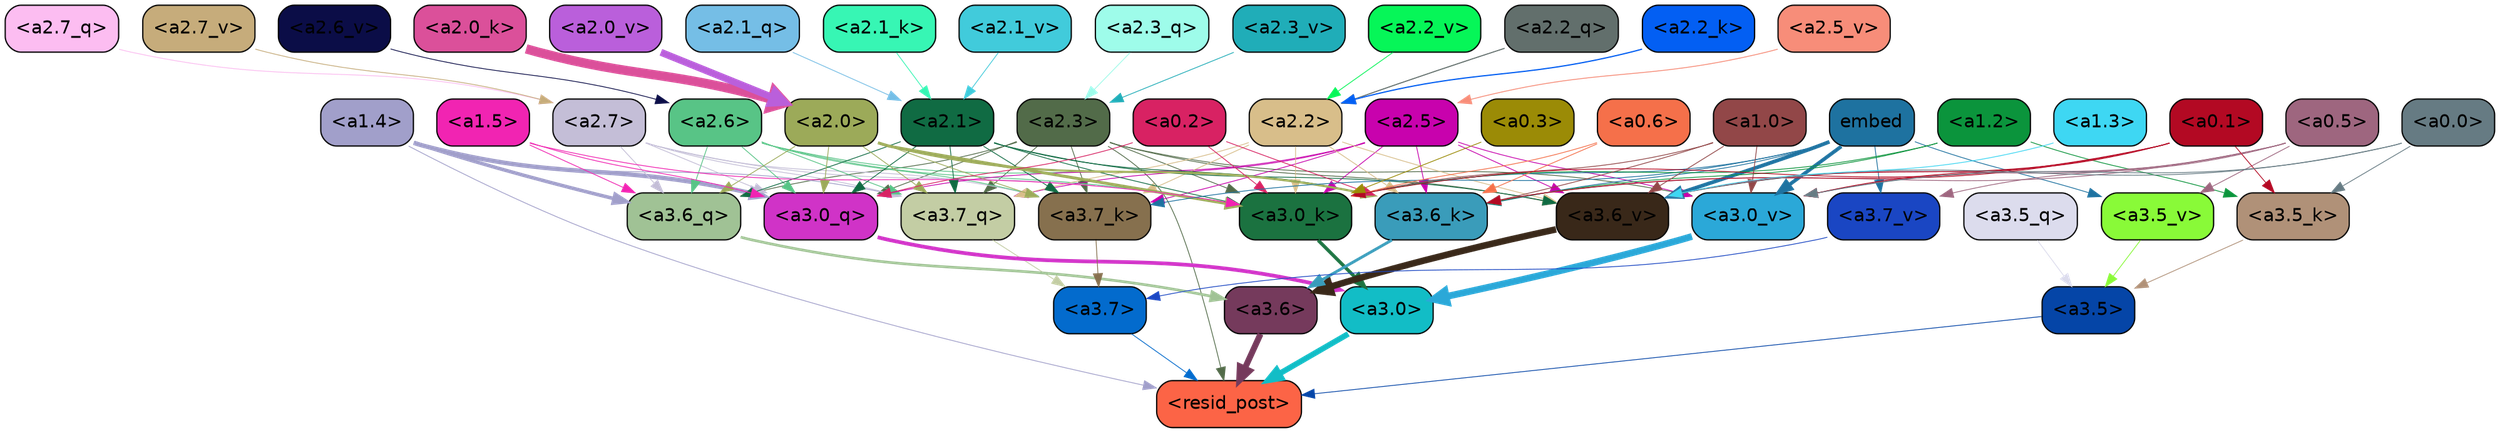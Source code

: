 strict digraph "" {
	graph [bgcolor=transparent,
		layout=dot,
		overlap=false,
		splines=true
	];
	"<a3.7>"	[color=black,
		fillcolor="#036bcd",
		fontname=Helvetica,
		shape=box,
		style="filled, rounded"];
	"<resid_post>"	[color=black,
		fillcolor="#fc6446",
		fontname=Helvetica,
		shape=box,
		style="filled, rounded"];
	"<a3.7>" -> "<resid_post>"	[color="#036bcd",
		penwidth=0.6];
	"<a3.6>"	[color=black,
		fillcolor="#753a5c",
		fontname=Helvetica,
		shape=box,
		style="filled, rounded"];
	"<a3.6>" -> "<resid_post>"	[color="#753a5c",
		penwidth=4.646730065345764];
	"<a3.5>"	[color=black,
		fillcolor="#0545a7",
		fontname=Helvetica,
		shape=box,
		style="filled, rounded"];
	"<a3.5>" -> "<resid_post>"	[color="#0545a7",
		penwidth=0.6];
	"<a3.0>"	[color=black,
		fillcolor="#12bdc6",
		fontname=Helvetica,
		shape=box,
		style="filled, rounded"];
	"<a3.0>" -> "<resid_post>"	[color="#12bdc6",
		penwidth=4.323132634162903];
	"<a2.3>"	[color=black,
		fillcolor="#526b49",
		fontname=Helvetica,
		shape=box,
		style="filled, rounded"];
	"<a2.3>" -> "<resid_post>"	[color="#526b49",
		penwidth=0.6];
	"<a3.7_q>"	[color=black,
		fillcolor="#c3cda4",
		fontname=Helvetica,
		shape=box,
		style="filled, rounded"];
	"<a2.3>" -> "<a3.7_q>"	[color="#526b49",
		penwidth=0.6];
	"<a3.6_q>"	[color=black,
		fillcolor="#a0c295",
		fontname=Helvetica,
		shape=box,
		style="filled, rounded"];
	"<a2.3>" -> "<a3.6_q>"	[color="#526b49",
		penwidth=0.6];
	"<a3.0_q>"	[color=black,
		fillcolor="#d033c7",
		fontname=Helvetica,
		shape=box,
		style="filled, rounded"];
	"<a2.3>" -> "<a3.0_q>"	[color="#526b49",
		penwidth=0.6];
	"<a3.7_k>"	[color=black,
		fillcolor="#86704e",
		fontname=Helvetica,
		shape=box,
		style="filled, rounded"];
	"<a2.3>" -> "<a3.7_k>"	[color="#526b49",
		penwidth=0.6];
	"<a3.0_k>"	[color=black,
		fillcolor="#1b7240",
		fontname=Helvetica,
		shape=box,
		style="filled, rounded"];
	"<a2.3>" -> "<a3.0_k>"	[color="#526b49",
		penwidth=0.6];
	"<a3.6_v>"	[color=black,
		fillcolor="#392819",
		fontname=Helvetica,
		shape=box,
		style="filled, rounded"];
	"<a2.3>" -> "<a3.6_v>"	[color="#526b49",
		penwidth=0.6];
	"<a3.0_v>"	[color=black,
		fillcolor="#2ba8d8",
		fontname=Helvetica,
		shape=box,
		style="filled, rounded"];
	"<a2.3>" -> "<a3.0_v>"	[color="#526b49",
		penwidth=0.6];
	"<a1.4>"	[color=black,
		fillcolor="#a19fca",
		fontname=Helvetica,
		shape=box,
		style="filled, rounded"];
	"<a1.4>" -> "<resid_post>"	[color="#a19fca",
		penwidth=0.6];
	"<a1.4>" -> "<a3.7_q>"	[color="#a19fca",
		penwidth=0.6];
	"<a1.4>" -> "<a3.6_q>"	[color="#a19fca",
		penwidth=2.700703263282776];
	"<a1.4>" -> "<a3.0_q>"	[color="#a19fca",
		penwidth=3.34255850315094];
	"<a3.7_q>" -> "<a3.7>"	[color="#c3cda4",
		penwidth=0.6];
	"<a3.6_q>" -> "<a3.6>"	[color="#a0c295",
		penwidth=2.03758105635643];
	"<a3.5_q>"	[color=black,
		fillcolor="#dcdced",
		fontname=Helvetica,
		shape=box,
		style="filled, rounded"];
	"<a3.5_q>" -> "<a3.5>"	[color="#dcdced",
		penwidth=0.6];
	"<a3.0_q>" -> "<a3.0>"	[color="#d033c7",
		penwidth=2.8638100624084473];
	"<a3.7_k>" -> "<a3.7>"	[color="#86704e",
		penwidth=0.6];
	"<a3.6_k>"	[color=black,
		fillcolor="#3a9cba",
		fontname=Helvetica,
		shape=box,
		style="filled, rounded"];
	"<a3.6_k>" -> "<a3.6>"	[color="#3a9cba",
		penwidth=2.174198240041733];
	"<a3.5_k>"	[color=black,
		fillcolor="#b09178",
		fontname=Helvetica,
		shape=box,
		style="filled, rounded"];
	"<a3.5_k>" -> "<a3.5>"	[color="#b09178",
		penwidth=0.6];
	"<a3.0_k>" -> "<a3.0>"	[color="#1b7240",
		penwidth=2.6274144649505615];
	"<a3.7_v>"	[color=black,
		fillcolor="#1a46c3",
		fontname=Helvetica,
		shape=box,
		style="filled, rounded"];
	"<a3.7_v>" -> "<a3.7>"	[color="#1a46c3",
		penwidth=0.6];
	"<a3.6_v>" -> "<a3.6>"	[color="#392819",
		penwidth=5.002329230308533];
	"<a3.5_v>"	[color=black,
		fillcolor="#89fa38",
		fontname=Helvetica,
		shape=box,
		style="filled, rounded"];
	"<a3.5_v>" -> "<a3.5>"	[color="#89fa38",
		penwidth=0.6];
	"<a3.0_v>" -> "<a3.0>"	[color="#2ba8d8",
		penwidth=5.188832879066467];
	"<a2.7>"	[color=black,
		fillcolor="#c4bed7",
		fontname=Helvetica,
		shape=box,
		style="filled, rounded"];
	"<a2.7>" -> "<a3.7_q>"	[color="#c4bed7",
		penwidth=0.6];
	"<a2.7>" -> "<a3.6_q>"	[color="#c4bed7",
		penwidth=0.6];
	"<a2.7>" -> "<a3.0_q>"	[color="#c4bed7",
		penwidth=0.6];
	"<a2.7>" -> "<a3.7_k>"	[color="#c4bed7",
		penwidth=0.6];
	"<a2.7>" -> "<a3.0_k>"	[color="#c4bed7",
		penwidth=0.6];
	"<a2.6>"	[color=black,
		fillcolor="#58c486",
		fontname=Helvetica,
		shape=box,
		style="filled, rounded"];
	"<a2.6>" -> "<a3.7_q>"	[color="#58c486",
		penwidth=0.6];
	"<a2.6>" -> "<a3.6_q>"	[color="#58c486",
		penwidth=0.6];
	"<a2.6>" -> "<a3.0_q>"	[color="#58c486",
		penwidth=0.6];
	"<a2.6>" -> "<a3.7_k>"	[color="#58c486",
		penwidth=0.6];
	"<a2.6>" -> "<a3.6_k>"	[color="#58c486",
		penwidth=0.6];
	"<a2.6>" -> "<a3.0_k>"	[color="#58c486",
		penwidth=0.6];
	"<a2.5>"	[color=black,
		fillcolor="#c802ad",
		fontname=Helvetica,
		shape=box,
		style="filled, rounded"];
	"<a2.5>" -> "<a3.7_q>"	[color="#c802ad",
		penwidth=0.6];
	"<a2.5>" -> "<a3.0_q>"	[color="#c802ad",
		penwidth=0.6];
	"<a2.5>" -> "<a3.7_k>"	[color="#c802ad",
		penwidth=0.6];
	"<a2.5>" -> "<a3.6_k>"	[color="#c802ad",
		penwidth=0.6];
	"<a2.5>" -> "<a3.0_k>"	[color="#c802ad",
		penwidth=0.6];
	"<a2.5>" -> "<a3.6_v>"	[color="#c802ad",
		penwidth=0.6];
	"<a2.5>" -> "<a3.0_v>"	[color="#c802ad",
		penwidth=0.6];
	"<a2.2>"	[color=black,
		fillcolor="#d8be8a",
		fontname=Helvetica,
		shape=box,
		style="filled, rounded"];
	"<a2.2>" -> "<a3.7_q>"	[color="#d8be8a",
		penwidth=0.6];
	"<a2.2>" -> "<a3.7_k>"	[color="#d8be8a",
		penwidth=0.6];
	"<a2.2>" -> "<a3.6_k>"	[color="#d8be8a",
		penwidth=0.6];
	"<a2.2>" -> "<a3.0_k>"	[color="#d8be8a",
		penwidth=0.6];
	"<a2.2>" -> "<a3.6_v>"	[color="#d8be8a",
		penwidth=0.6];
	"<a2.1>"	[color=black,
		fillcolor="#106b43",
		fontname=Helvetica,
		shape=box,
		style="filled, rounded"];
	"<a2.1>" -> "<a3.7_q>"	[color="#106b43",
		penwidth=0.6];
	"<a2.1>" -> "<a3.6_q>"	[color="#106b43",
		penwidth=0.6];
	"<a2.1>" -> "<a3.0_q>"	[color="#106b43",
		penwidth=0.6];
	"<a2.1>" -> "<a3.7_k>"	[color="#106b43",
		penwidth=0.6];
	"<a2.1>" -> "<a3.6_k>"	[color="#106b43",
		penwidth=0.6];
	"<a2.1>" -> "<a3.0_k>"	[color="#106b43",
		penwidth=0.6];
	"<a2.1>" -> "<a3.6_v>"	[color="#106b43",
		penwidth=0.6];
	"<a2.0>"	[color=black,
		fillcolor="#9caa59",
		fontname=Helvetica,
		shape=box,
		style="filled, rounded"];
	"<a2.0>" -> "<a3.7_q>"	[color="#9caa59",
		penwidth=0.6];
	"<a2.0>" -> "<a3.6_q>"	[color="#9caa59",
		penwidth=0.6];
	"<a2.0>" -> "<a3.0_q>"	[color="#9caa59",
		penwidth=0.6];
	"<a2.0>" -> "<a3.7_k>"	[color="#9caa59",
		penwidth=0.6];
	"<a2.0>" -> "<a3.6_k>"	[color="#9caa59",
		penwidth=1.6454488784074783];
	"<a2.0>" -> "<a3.0_k>"	[color="#9caa59",
		penwidth=2.2218968719244003];
	"<a1.5>"	[color=black,
		fillcolor="#f124b2",
		fontname=Helvetica,
		shape=box,
		style="filled, rounded"];
	"<a1.5>" -> "<a3.6_q>"	[color="#f124b2",
		penwidth=0.6];
	"<a1.5>" -> "<a3.0_q>"	[color="#f124b2",
		penwidth=0.6];
	"<a1.5>" -> "<a3.0_k>"	[color="#f124b2",
		penwidth=0.6];
	"<a0.2>"	[color=black,
		fillcolor="#d82263",
		fontname=Helvetica,
		shape=box,
		style="filled, rounded"];
	"<a0.2>" -> "<a3.0_q>"	[color="#d82263",
		penwidth=0.6];
	"<a0.2>" -> "<a3.6_k>"	[color="#d82263",
		penwidth=0.6];
	"<a0.2>" -> "<a3.0_k>"	[color="#d82263",
		penwidth=0.6];
	embed	[color=black,
		fillcolor="#1e72a0",
		fontname=Helvetica,
		shape=box,
		style="filled, rounded"];
	embed -> "<a3.7_k>"	[color="#1e72a0",
		penwidth=0.6];
	embed -> "<a3.6_k>"	[color="#1e72a0",
		penwidth=0.6];
	embed -> "<a3.0_k>"	[color="#1e72a0",
		penwidth=0.6];
	embed -> "<a3.7_v>"	[color="#1e72a0",
		penwidth=0.6];
	embed -> "<a3.6_v>"	[color="#1e72a0",
		penwidth=2.8301228284835815];
	embed -> "<a3.5_v>"	[color="#1e72a0",
		penwidth=0.6];
	embed -> "<a3.0_v>"	[color="#1e72a0",
		penwidth=2.7660785913467407];
	"<a1.2>"	[color=black,
		fillcolor="#0b943c",
		fontname=Helvetica,
		shape=box,
		style="filled, rounded"];
	"<a1.2>" -> "<a3.6_k>"	[color="#0b943c",
		penwidth=0.6];
	"<a1.2>" -> "<a3.5_k>"	[color="#0b943c",
		penwidth=0.6];
	"<a1.2>" -> "<a3.0_k>"	[color="#0b943c",
		penwidth=0.6];
	"<a1.0>"	[color=black,
		fillcolor="#924748",
		fontname=Helvetica,
		shape=box,
		style="filled, rounded"];
	"<a1.0>" -> "<a3.6_k>"	[color="#924748",
		penwidth=0.6];
	"<a1.0>" -> "<a3.0_k>"	[color="#924748",
		penwidth=0.6];
	"<a1.0>" -> "<a3.6_v>"	[color="#924748",
		penwidth=0.6];
	"<a1.0>" -> "<a3.0_v>"	[color="#924748",
		penwidth=0.6];
	"<a0.6>"	[color=black,
		fillcolor="#f5704a",
		fontname=Helvetica,
		shape=box,
		style="filled, rounded"];
	"<a0.6>" -> "<a3.6_k>"	[color="#f5704a",
		penwidth=0.6];
	"<a0.6>" -> "<a3.0_k>"	[color="#f5704a",
		penwidth=0.6];
	"<a0.5>"	[color=black,
		fillcolor="#9e667f",
		fontname=Helvetica,
		shape=box,
		style="filled, rounded"];
	"<a0.5>" -> "<a3.6_k>"	[color="#9e667f",
		penwidth=0.6];
	"<a0.5>" -> "<a3.7_v>"	[color="#9e667f",
		penwidth=0.6];
	"<a0.5>" -> "<a3.6_v>"	[color="#9e667f",
		penwidth=0.6];
	"<a0.5>" -> "<a3.5_v>"	[color="#9e667f",
		penwidth=0.6];
	"<a0.5>" -> "<a3.0_v>"	[color="#9e667f",
		penwidth=0.6124261617660522];
	"<a0.1>"	[color=black,
		fillcolor="#b30923",
		fontname=Helvetica,
		shape=box,
		style="filled, rounded"];
	"<a0.1>" -> "<a3.6_k>"	[color="#b30923",
		penwidth=0.6];
	"<a0.1>" -> "<a3.5_k>"	[color="#b30923",
		penwidth=0.6];
	"<a0.1>" -> "<a3.0_k>"	[color="#b30923",
		penwidth=0.6];
	"<a0.1>" -> "<a3.6_v>"	[color="#b30923",
		penwidth=0.6];
	"<a0.1>" -> "<a3.0_v>"	[color="#b30923",
		penwidth=0.6];
	"<a0.0>"	[color=black,
		fillcolor="#667b83",
		fontname=Helvetica,
		shape=box,
		style="filled, rounded"];
	"<a0.0>" -> "<a3.5_k>"	[color="#667b83",
		penwidth=0.6];
	"<a0.0>" -> "<a3.6_v>"	[color="#667b83",
		penwidth=0.6];
	"<a0.0>" -> "<a3.0_v>"	[color="#667b83",
		penwidth=0.6];
	"<a0.3>"	[color=black,
		fillcolor="#9b8b06",
		fontname=Helvetica,
		shape=box,
		style="filled, rounded"];
	"<a0.3>" -> "<a3.0_k>"	[color="#9b8b06",
		penwidth=0.6];
	"<a1.3>"	[color=black,
		fillcolor="#3ed7f3",
		fontname=Helvetica,
		shape=box,
		style="filled, rounded"];
	"<a1.3>" -> "<a3.6_v>"	[color="#3ed7f3",
		penwidth=0.6];
	"<a2.7_q>"	[color=black,
		fillcolor="#fcbdf1",
		fontname=Helvetica,
		shape=box,
		style="filled, rounded"];
	"<a2.7_q>" -> "<a2.7>"	[color="#fcbdf1",
		penwidth=0.6];
	"<a2.3_q>"	[color=black,
		fillcolor="#9efcea",
		fontname=Helvetica,
		shape=box,
		style="filled, rounded"];
	"<a2.3_q>" -> "<a2.3>"	[color="#9efcea",
		penwidth=0.6];
	"<a2.2_q>"	[color=black,
		fillcolor="#626f6c",
		fontname=Helvetica,
		shape=box,
		style="filled, rounded"];
	"<a2.2_q>" -> "<a2.2>"	[color="#626f6c",
		penwidth=0.8114519119262695];
	"<a2.1_q>"	[color=black,
		fillcolor="#75bee6",
		fontname=Helvetica,
		shape=box,
		style="filled, rounded"];
	"<a2.1_q>" -> "<a2.1>"	[color="#75bee6",
		penwidth=0.6];
	"<a2.2_k>"	[color=black,
		fillcolor="#035ff3",
		fontname=Helvetica,
		shape=box,
		style="filled, rounded"];
	"<a2.2_k>" -> "<a2.2>"	[color="#035ff3",
		penwidth=0.9331893920898438];
	"<a2.1_k>"	[color=black,
		fillcolor="#37f6b4",
		fontname=Helvetica,
		shape=box,
		style="filled, rounded"];
	"<a2.1_k>" -> "<a2.1>"	[color="#37f6b4",
		penwidth=0.6];
	"<a2.0_k>"	[color=black,
		fillcolor="#db509a",
		fontname=Helvetica,
		shape=box,
		style="filled, rounded"];
	"<a2.0_k>" -> "<a2.0>"	[color="#db509a",
		penwidth=7.158664226531982];
	"<a2.7_v>"	[color=black,
		fillcolor="#c6ac7b",
		fontname=Helvetica,
		shape=box,
		style="filled, rounded"];
	"<a2.7_v>" -> "<a2.7>"	[color="#c6ac7b",
		penwidth=0.6];
	"<a2.6_v>"	[color=black,
		fillcolor="#0b0d47",
		fontname=Helvetica,
		shape=box,
		style="filled, rounded"];
	"<a2.6_v>" -> "<a2.6>"	[color="#0b0d47",
		penwidth=0.6];
	"<a2.5_v>"	[color=black,
		fillcolor="#f78d79",
		fontname=Helvetica,
		shape=box,
		style="filled, rounded"];
	"<a2.5_v>" -> "<a2.5>"	[color="#f78d79",
		penwidth=0.6657319068908691];
	"<a2.3_v>"	[color=black,
		fillcolor="#20adb8",
		fontname=Helvetica,
		shape=box,
		style="filled, rounded"];
	"<a2.3_v>" -> "<a2.3>"	[color="#20adb8",
		penwidth=0.6];
	"<a2.2_v>"	[color=black,
		fillcolor="#06f658",
		fontname=Helvetica,
		shape=box,
		style="filled, rounded"];
	"<a2.2_v>" -> "<a2.2>"	[color="#06f658",
		penwidth=0.6];
	"<a2.1_v>"	[color=black,
		fillcolor="#41cbdb",
		fontname=Helvetica,
		shape=box,
		style="filled, rounded"];
	"<a2.1_v>" -> "<a2.1>"	[color="#41cbdb",
		penwidth=0.6];
	"<a2.0_v>"	[color=black,
		fillcolor="#ba5fdb",
		fontname=Helvetica,
		shape=box,
		style="filled, rounded"];
	"<a2.0_v>" -> "<a2.0>"	[color="#ba5fdb",
		penwidth=5.380099236965179];
}
